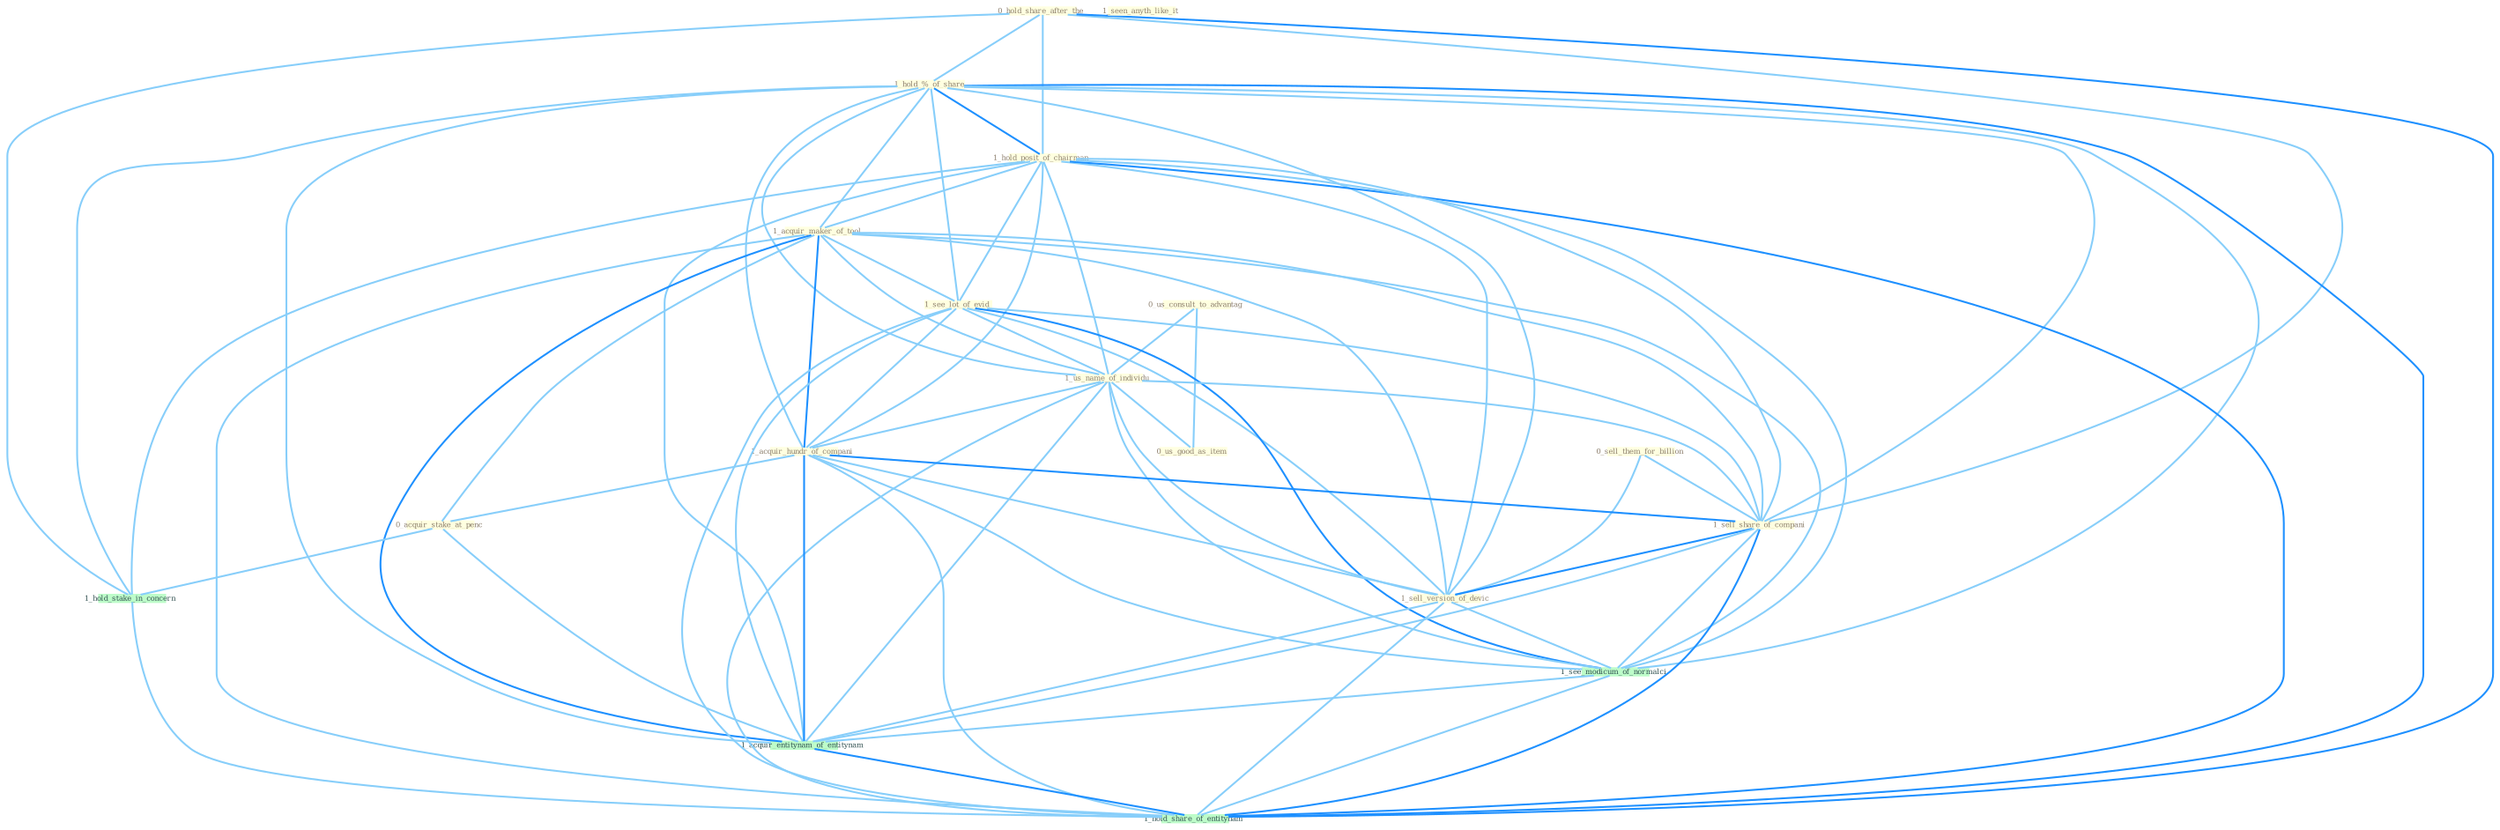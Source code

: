 Graph G{ 
    node
    [shape=polygon,style=filled,width=.5,height=.06,color="#BDFCC9",fixedsize=true,fontsize=4,
    fontcolor="#2f4f4f"];
    {node
    [color="#ffffe0", fontcolor="#8b7d6b"] "0_us_consult_to_advantag " "0_hold_share_after_the " "1_hold_%_of_share " "1_hold_posit_of_chairman " "1_acquir_maker_of_tool " "1_see_lot_of_evid " "1_us_name_of_individu " "0_sell_them_for_billion " "1_acquir_hundr_of_compani " "1_sell_share_of_compani " "1_seen_anyth_like_it " "1_sell_version_of_devic " "0_acquir_stake_at_penc " "0_us_good_as_item "}
{node [color="#fff0f5", fontcolor="#b22222"]}
edge [color="#B0E2FF"];

	"0_us_consult_to_advantag " -- "1_us_name_of_individu " [w="1", color="#87cefa" ];
	"0_us_consult_to_advantag " -- "0_us_good_as_item " [w="1", color="#87cefa" ];
	"0_hold_share_after_the " -- "1_hold_%_of_share " [w="1", color="#87cefa" ];
	"0_hold_share_after_the " -- "1_hold_posit_of_chairman " [w="1", color="#87cefa" ];
	"0_hold_share_after_the " -- "1_sell_share_of_compani " [w="1", color="#87cefa" ];
	"0_hold_share_after_the " -- "1_hold_stake_in_concern " [w="1", color="#87cefa" ];
	"0_hold_share_after_the " -- "1_hold_share_of_entitynam " [w="2", color="#1e90ff" , len=0.8];
	"1_hold_%_of_share " -- "1_hold_posit_of_chairman " [w="2", color="#1e90ff" , len=0.8];
	"1_hold_%_of_share " -- "1_acquir_maker_of_tool " [w="1", color="#87cefa" ];
	"1_hold_%_of_share " -- "1_see_lot_of_evid " [w="1", color="#87cefa" ];
	"1_hold_%_of_share " -- "1_us_name_of_individu " [w="1", color="#87cefa" ];
	"1_hold_%_of_share " -- "1_acquir_hundr_of_compani " [w="1", color="#87cefa" ];
	"1_hold_%_of_share " -- "1_sell_share_of_compani " [w="1", color="#87cefa" ];
	"1_hold_%_of_share " -- "1_sell_version_of_devic " [w="1", color="#87cefa" ];
	"1_hold_%_of_share " -- "1_hold_stake_in_concern " [w="1", color="#87cefa" ];
	"1_hold_%_of_share " -- "1_see_modicum_of_normalci " [w="1", color="#87cefa" ];
	"1_hold_%_of_share " -- "1_acquir_entitynam_of_entitynam " [w="1", color="#87cefa" ];
	"1_hold_%_of_share " -- "1_hold_share_of_entitynam " [w="2", color="#1e90ff" , len=0.8];
	"1_hold_posit_of_chairman " -- "1_acquir_maker_of_tool " [w="1", color="#87cefa" ];
	"1_hold_posit_of_chairman " -- "1_see_lot_of_evid " [w="1", color="#87cefa" ];
	"1_hold_posit_of_chairman " -- "1_us_name_of_individu " [w="1", color="#87cefa" ];
	"1_hold_posit_of_chairman " -- "1_acquir_hundr_of_compani " [w="1", color="#87cefa" ];
	"1_hold_posit_of_chairman " -- "1_sell_share_of_compani " [w="1", color="#87cefa" ];
	"1_hold_posit_of_chairman " -- "1_sell_version_of_devic " [w="1", color="#87cefa" ];
	"1_hold_posit_of_chairman " -- "1_hold_stake_in_concern " [w="1", color="#87cefa" ];
	"1_hold_posit_of_chairman " -- "1_see_modicum_of_normalci " [w="1", color="#87cefa" ];
	"1_hold_posit_of_chairman " -- "1_acquir_entitynam_of_entitynam " [w="1", color="#87cefa" ];
	"1_hold_posit_of_chairman " -- "1_hold_share_of_entitynam " [w="2", color="#1e90ff" , len=0.8];
	"1_acquir_maker_of_tool " -- "1_see_lot_of_evid " [w="1", color="#87cefa" ];
	"1_acquir_maker_of_tool " -- "1_us_name_of_individu " [w="1", color="#87cefa" ];
	"1_acquir_maker_of_tool " -- "1_acquir_hundr_of_compani " [w="2", color="#1e90ff" , len=0.8];
	"1_acquir_maker_of_tool " -- "1_sell_share_of_compani " [w="1", color="#87cefa" ];
	"1_acquir_maker_of_tool " -- "1_sell_version_of_devic " [w="1", color="#87cefa" ];
	"1_acquir_maker_of_tool " -- "0_acquir_stake_at_penc " [w="1", color="#87cefa" ];
	"1_acquir_maker_of_tool " -- "1_see_modicum_of_normalci " [w="1", color="#87cefa" ];
	"1_acquir_maker_of_tool " -- "1_acquir_entitynam_of_entitynam " [w="2", color="#1e90ff" , len=0.8];
	"1_acquir_maker_of_tool " -- "1_hold_share_of_entitynam " [w="1", color="#87cefa" ];
	"1_see_lot_of_evid " -- "1_us_name_of_individu " [w="1", color="#87cefa" ];
	"1_see_lot_of_evid " -- "1_acquir_hundr_of_compani " [w="1", color="#87cefa" ];
	"1_see_lot_of_evid " -- "1_sell_share_of_compani " [w="1", color="#87cefa" ];
	"1_see_lot_of_evid " -- "1_sell_version_of_devic " [w="1", color="#87cefa" ];
	"1_see_lot_of_evid " -- "1_see_modicum_of_normalci " [w="2", color="#1e90ff" , len=0.8];
	"1_see_lot_of_evid " -- "1_acquir_entitynam_of_entitynam " [w="1", color="#87cefa" ];
	"1_see_lot_of_evid " -- "1_hold_share_of_entitynam " [w="1", color="#87cefa" ];
	"1_us_name_of_individu " -- "1_acquir_hundr_of_compani " [w="1", color="#87cefa" ];
	"1_us_name_of_individu " -- "1_sell_share_of_compani " [w="1", color="#87cefa" ];
	"1_us_name_of_individu " -- "1_sell_version_of_devic " [w="1", color="#87cefa" ];
	"1_us_name_of_individu " -- "0_us_good_as_item " [w="1", color="#87cefa" ];
	"1_us_name_of_individu " -- "1_see_modicum_of_normalci " [w="1", color="#87cefa" ];
	"1_us_name_of_individu " -- "1_acquir_entitynam_of_entitynam " [w="1", color="#87cefa" ];
	"1_us_name_of_individu " -- "1_hold_share_of_entitynam " [w="1", color="#87cefa" ];
	"0_sell_them_for_billion " -- "1_sell_share_of_compani " [w="1", color="#87cefa" ];
	"0_sell_them_for_billion " -- "1_sell_version_of_devic " [w="1", color="#87cefa" ];
	"1_acquir_hundr_of_compani " -- "1_sell_share_of_compani " [w="2", color="#1e90ff" , len=0.8];
	"1_acquir_hundr_of_compani " -- "1_sell_version_of_devic " [w="1", color="#87cefa" ];
	"1_acquir_hundr_of_compani " -- "0_acquir_stake_at_penc " [w="1", color="#87cefa" ];
	"1_acquir_hundr_of_compani " -- "1_see_modicum_of_normalci " [w="1", color="#87cefa" ];
	"1_acquir_hundr_of_compani " -- "1_acquir_entitynam_of_entitynam " [w="2", color="#1e90ff" , len=0.8];
	"1_acquir_hundr_of_compani " -- "1_hold_share_of_entitynam " [w="1", color="#87cefa" ];
	"1_sell_share_of_compani " -- "1_sell_version_of_devic " [w="2", color="#1e90ff" , len=0.8];
	"1_sell_share_of_compani " -- "1_see_modicum_of_normalci " [w="1", color="#87cefa" ];
	"1_sell_share_of_compani " -- "1_acquir_entitynam_of_entitynam " [w="1", color="#87cefa" ];
	"1_sell_share_of_compani " -- "1_hold_share_of_entitynam " [w="2", color="#1e90ff" , len=0.8];
	"1_sell_version_of_devic " -- "1_see_modicum_of_normalci " [w="1", color="#87cefa" ];
	"1_sell_version_of_devic " -- "1_acquir_entitynam_of_entitynam " [w="1", color="#87cefa" ];
	"1_sell_version_of_devic " -- "1_hold_share_of_entitynam " [w="1", color="#87cefa" ];
	"0_acquir_stake_at_penc " -- "1_hold_stake_in_concern " [w="1", color="#87cefa" ];
	"0_acquir_stake_at_penc " -- "1_acquir_entitynam_of_entitynam " [w="1", color="#87cefa" ];
	"1_hold_stake_in_concern " -- "1_hold_share_of_entitynam " [w="1", color="#87cefa" ];
	"1_see_modicum_of_normalci " -- "1_acquir_entitynam_of_entitynam " [w="1", color="#87cefa" ];
	"1_see_modicum_of_normalci " -- "1_hold_share_of_entitynam " [w="1", color="#87cefa" ];
	"1_acquir_entitynam_of_entitynam " -- "1_hold_share_of_entitynam " [w="2", color="#1e90ff" , len=0.8];
}